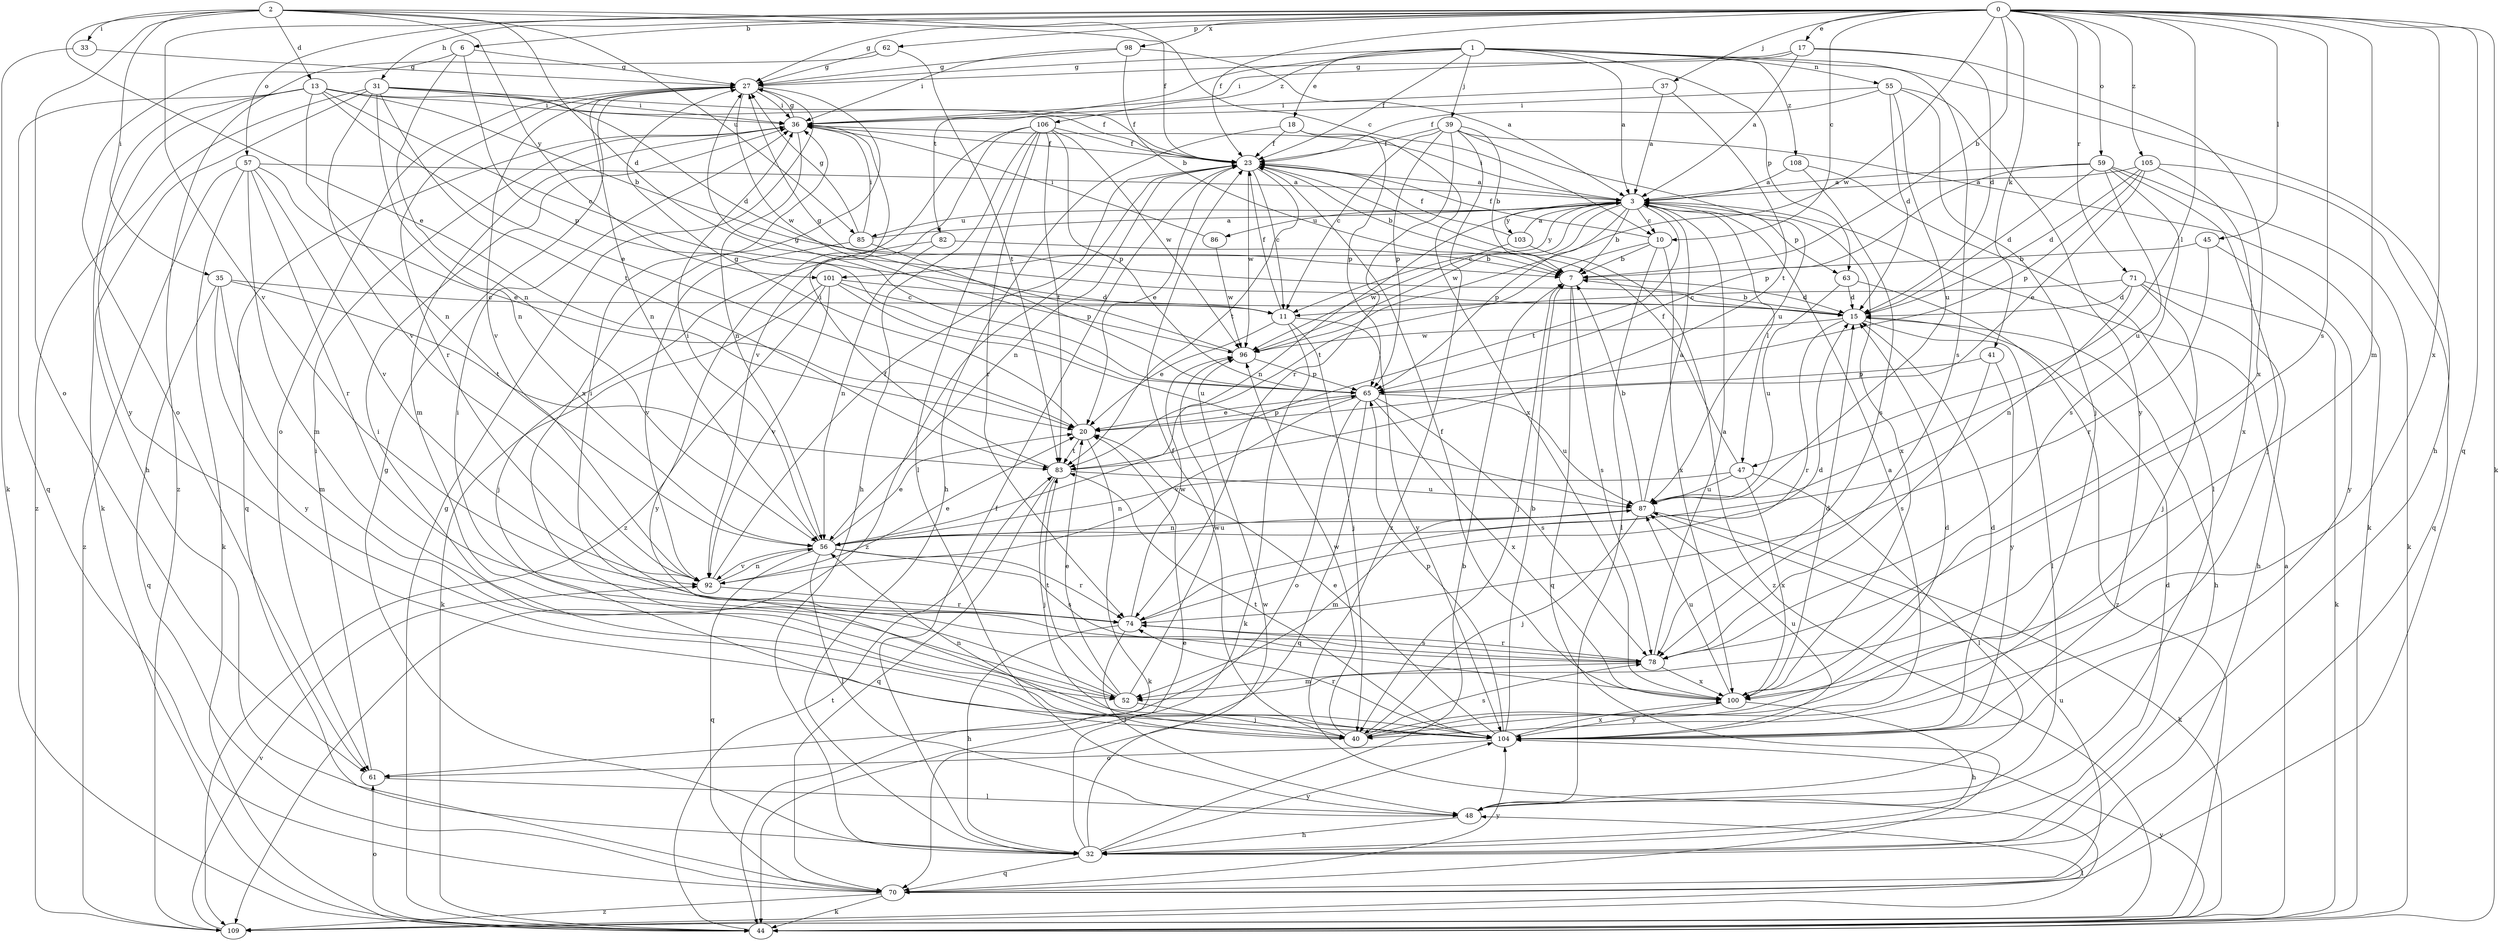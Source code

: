 strict digraph  {
0;
1;
2;
3;
6;
7;
10;
11;
13;
15;
17;
18;
20;
23;
27;
31;
32;
33;
35;
36;
37;
39;
40;
41;
44;
45;
47;
48;
52;
55;
56;
57;
59;
61;
62;
63;
65;
70;
71;
74;
78;
82;
83;
85;
86;
87;
92;
96;
98;
100;
101;
103;
104;
105;
106;
108;
109;
0 -> 6  [label=b];
0 -> 7  [label=b];
0 -> 10  [label=c];
0 -> 17  [label=e];
0 -> 23  [label=f];
0 -> 27  [label=g];
0 -> 31  [label=h];
0 -> 37  [label=j];
0 -> 41  [label=k];
0 -> 44  [label=k];
0 -> 45  [label=l];
0 -> 47  [label=l];
0 -> 52  [label=m];
0 -> 57  [label=o];
0 -> 59  [label=o];
0 -> 62  [label=p];
0 -> 70  [label=q];
0 -> 71  [label=r];
0 -> 78  [label=s];
0 -> 92  [label=v];
0 -> 96  [label=w];
0 -> 98  [label=x];
0 -> 100  [label=x];
0 -> 105  [label=z];
1 -> 3  [label=a];
1 -> 18  [label=e];
1 -> 23  [label=f];
1 -> 27  [label=g];
1 -> 32  [label=h];
1 -> 39  [label=j];
1 -> 55  [label=n];
1 -> 63  [label=p];
1 -> 78  [label=s];
1 -> 82  [label=t];
1 -> 106  [label=z];
1 -> 108  [label=z];
2 -> 10  [label=c];
2 -> 13  [label=d];
2 -> 15  [label=d];
2 -> 20  [label=e];
2 -> 23  [label=f];
2 -> 33  [label=i];
2 -> 35  [label=i];
2 -> 61  [label=o];
2 -> 85  [label=u];
2 -> 101  [label=y];
3 -> 7  [label=b];
3 -> 10  [label=c];
3 -> 11  [label=c];
3 -> 36  [label=i];
3 -> 47  [label=l];
3 -> 56  [label=n];
3 -> 63  [label=p];
3 -> 65  [label=p];
3 -> 83  [label=t];
3 -> 85  [label=u];
3 -> 86  [label=u];
3 -> 96  [label=w];
3 -> 100  [label=x];
3 -> 101  [label=y];
3 -> 103  [label=y];
6 -> 27  [label=g];
6 -> 56  [label=n];
6 -> 61  [label=o];
6 -> 65  [label=p];
7 -> 15  [label=d];
7 -> 40  [label=j];
7 -> 70  [label=q];
7 -> 78  [label=s];
10 -> 7  [label=b];
10 -> 23  [label=f];
10 -> 48  [label=l];
10 -> 83  [label=t];
10 -> 100  [label=x];
11 -> 20  [label=e];
11 -> 23  [label=f];
11 -> 40  [label=j];
11 -> 44  [label=k];
11 -> 104  [label=y];
13 -> 7  [label=b];
13 -> 11  [label=c];
13 -> 20  [label=e];
13 -> 23  [label=f];
13 -> 36  [label=i];
13 -> 44  [label=k];
13 -> 56  [label=n];
13 -> 70  [label=q];
13 -> 104  [label=y];
15 -> 7  [label=b];
15 -> 32  [label=h];
15 -> 48  [label=l];
15 -> 74  [label=r];
15 -> 96  [label=w];
17 -> 3  [label=a];
17 -> 15  [label=d];
17 -> 27  [label=g];
17 -> 36  [label=i];
17 -> 100  [label=x];
18 -> 23  [label=f];
18 -> 32  [label=h];
18 -> 65  [label=p];
18 -> 100  [label=x];
20 -> 27  [label=g];
20 -> 44  [label=k];
20 -> 65  [label=p];
20 -> 83  [label=t];
23 -> 3  [label=a];
23 -> 7  [label=b];
23 -> 11  [label=c];
23 -> 20  [label=e];
23 -> 56  [label=n];
23 -> 83  [label=t];
23 -> 96  [label=w];
23 -> 109  [label=z];
27 -> 36  [label=i];
27 -> 56  [label=n];
27 -> 61  [label=o];
27 -> 74  [label=r];
27 -> 92  [label=v];
27 -> 96  [label=w];
27 -> 100  [label=x];
31 -> 15  [label=d];
31 -> 23  [label=f];
31 -> 32  [label=h];
31 -> 36  [label=i];
31 -> 56  [label=n];
31 -> 83  [label=t];
31 -> 92  [label=v];
31 -> 109  [label=z];
32 -> 7  [label=b];
32 -> 15  [label=d];
32 -> 20  [label=e];
32 -> 23  [label=f];
32 -> 27  [label=g];
32 -> 70  [label=q];
32 -> 96  [label=w];
32 -> 104  [label=y];
33 -> 27  [label=g];
33 -> 44  [label=k];
35 -> 11  [label=c];
35 -> 52  [label=m];
35 -> 70  [label=q];
35 -> 83  [label=t];
35 -> 104  [label=y];
36 -> 23  [label=f];
36 -> 27  [label=g];
36 -> 52  [label=m];
36 -> 56  [label=n];
36 -> 70  [label=q];
37 -> 3  [label=a];
37 -> 36  [label=i];
37 -> 83  [label=t];
39 -> 7  [label=b];
39 -> 11  [label=c];
39 -> 23  [label=f];
39 -> 44  [label=k];
39 -> 65  [label=p];
39 -> 74  [label=r];
39 -> 87  [label=u];
39 -> 109  [label=z];
40 -> 15  [label=d];
40 -> 23  [label=f];
40 -> 56  [label=n];
40 -> 78  [label=s];
40 -> 96  [label=w];
41 -> 65  [label=p];
41 -> 78  [label=s];
41 -> 104  [label=y];
44 -> 3  [label=a];
44 -> 27  [label=g];
44 -> 61  [label=o];
44 -> 83  [label=t];
44 -> 104  [label=y];
45 -> 7  [label=b];
45 -> 74  [label=r];
45 -> 104  [label=y];
47 -> 23  [label=f];
47 -> 48  [label=l];
47 -> 56  [label=n];
47 -> 87  [label=u];
47 -> 100  [label=x];
48 -> 32  [label=h];
52 -> 20  [label=e];
52 -> 36  [label=i];
52 -> 40  [label=j];
52 -> 83  [label=t];
52 -> 96  [label=w];
55 -> 15  [label=d];
55 -> 23  [label=f];
55 -> 36  [label=i];
55 -> 40  [label=j];
55 -> 87  [label=u];
55 -> 104  [label=y];
56 -> 20  [label=e];
56 -> 36  [label=i];
56 -> 48  [label=l];
56 -> 70  [label=q];
56 -> 74  [label=r];
56 -> 78  [label=s];
56 -> 87  [label=u];
56 -> 92  [label=v];
57 -> 3  [label=a];
57 -> 20  [label=e];
57 -> 44  [label=k];
57 -> 52  [label=m];
57 -> 74  [label=r];
57 -> 92  [label=v];
57 -> 109  [label=z];
59 -> 3  [label=a];
59 -> 15  [label=d];
59 -> 40  [label=j];
59 -> 44  [label=k];
59 -> 65  [label=p];
59 -> 78  [label=s];
59 -> 87  [label=u];
61 -> 36  [label=i];
61 -> 48  [label=l];
62 -> 27  [label=g];
62 -> 83  [label=t];
62 -> 109  [label=z];
63 -> 15  [label=d];
63 -> 87  [label=u];
63 -> 109  [label=z];
65 -> 20  [label=e];
65 -> 27  [label=g];
65 -> 61  [label=o];
65 -> 70  [label=q];
65 -> 78  [label=s];
65 -> 87  [label=u];
65 -> 92  [label=v];
65 -> 100  [label=x];
70 -> 44  [label=k];
70 -> 87  [label=u];
70 -> 104  [label=y];
70 -> 109  [label=z];
71 -> 11  [label=c];
71 -> 15  [label=d];
71 -> 32  [label=h];
71 -> 40  [label=j];
71 -> 44  [label=k];
71 -> 56  [label=n];
74 -> 15  [label=d];
74 -> 32  [label=h];
74 -> 48  [label=l];
74 -> 78  [label=s];
74 -> 96  [label=w];
78 -> 3  [label=a];
78 -> 36  [label=i];
78 -> 52  [label=m];
78 -> 74  [label=r];
78 -> 100  [label=x];
82 -> 7  [label=b];
82 -> 40  [label=j];
82 -> 56  [label=n];
83 -> 36  [label=i];
83 -> 40  [label=j];
83 -> 70  [label=q];
83 -> 87  [label=u];
85 -> 3  [label=a];
85 -> 27  [label=g];
85 -> 36  [label=i];
85 -> 65  [label=p];
85 -> 92  [label=v];
86 -> 36  [label=i];
86 -> 96  [label=w];
87 -> 3  [label=a];
87 -> 7  [label=b];
87 -> 40  [label=j];
87 -> 44  [label=k];
87 -> 52  [label=m];
87 -> 56  [label=n];
92 -> 20  [label=e];
92 -> 23  [label=f];
92 -> 56  [label=n];
92 -> 74  [label=r];
96 -> 27  [label=g];
96 -> 65  [label=p];
98 -> 3  [label=a];
98 -> 7  [label=b];
98 -> 27  [label=g];
98 -> 36  [label=i];
100 -> 15  [label=d];
100 -> 23  [label=f];
100 -> 32  [label=h];
100 -> 87  [label=u];
100 -> 104  [label=y];
101 -> 11  [label=c];
101 -> 15  [label=d];
101 -> 44  [label=k];
101 -> 87  [label=u];
101 -> 92  [label=v];
101 -> 104  [label=y];
103 -> 3  [label=a];
103 -> 23  [label=f];
103 -> 96  [label=w];
103 -> 109  [label=z];
104 -> 3  [label=a];
104 -> 7  [label=b];
104 -> 15  [label=d];
104 -> 20  [label=e];
104 -> 36  [label=i];
104 -> 61  [label=o];
104 -> 65  [label=p];
104 -> 74  [label=r];
104 -> 83  [label=t];
104 -> 87  [label=u];
104 -> 100  [label=x];
105 -> 3  [label=a];
105 -> 15  [label=d];
105 -> 20  [label=e];
105 -> 65  [label=p];
105 -> 70  [label=q];
105 -> 100  [label=x];
106 -> 23  [label=f];
106 -> 32  [label=h];
106 -> 48  [label=l];
106 -> 65  [label=p];
106 -> 74  [label=r];
106 -> 83  [label=t];
106 -> 92  [label=v];
106 -> 96  [label=w];
106 -> 109  [label=z];
108 -> 3  [label=a];
108 -> 48  [label=l];
108 -> 78  [label=s];
109 -> 48  [label=l];
109 -> 92  [label=v];
}
